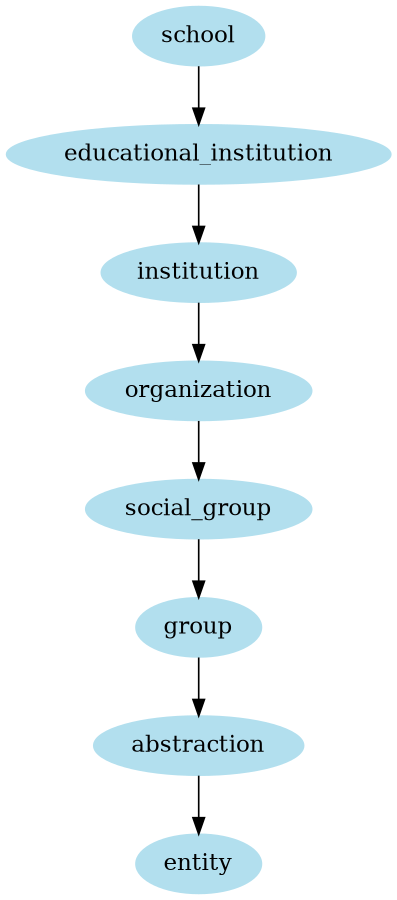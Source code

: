 digraph unix {
	node [color=lightblue2 style=filled]
	size="6,6"
	school -> educational_institution
	educational_institution -> institution
	institution -> organization
	organization -> social_group
	social_group -> group
	group -> abstraction
	abstraction -> entity
}
